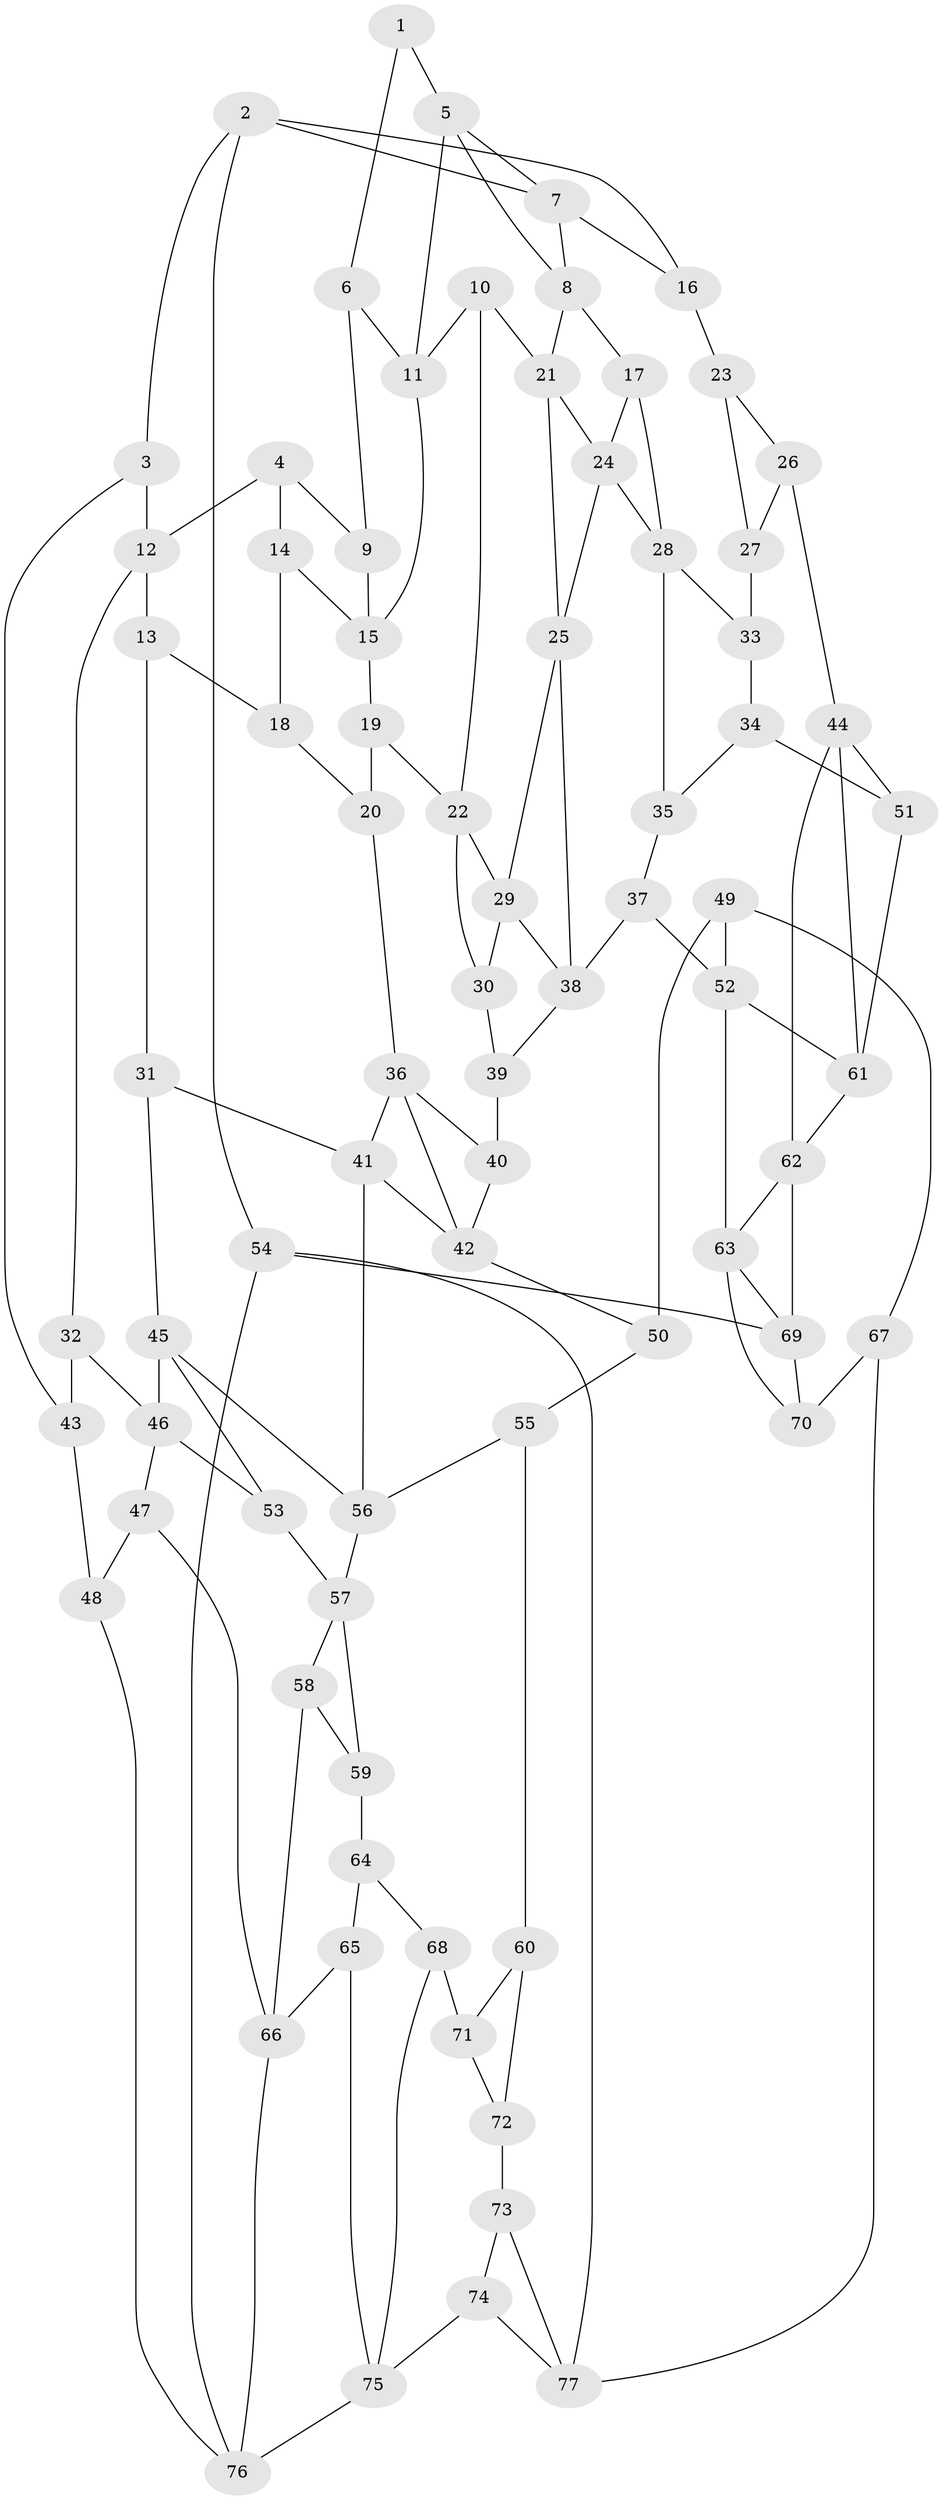 // original degree distribution, {3: 0.015625, 4: 0.2578125, 6: 0.2265625, 5: 0.5}
// Generated by graph-tools (version 1.1) at 2025/38/03/04/25 23:38:29]
// undirected, 77 vertices, 131 edges
graph export_dot {
  node [color=gray90,style=filled];
  1;
  2;
  3;
  4;
  5;
  6;
  7;
  8;
  9;
  10;
  11;
  12;
  13;
  14;
  15;
  16;
  17;
  18;
  19;
  20;
  21;
  22;
  23;
  24;
  25;
  26;
  27;
  28;
  29;
  30;
  31;
  32;
  33;
  34;
  35;
  36;
  37;
  38;
  39;
  40;
  41;
  42;
  43;
  44;
  45;
  46;
  47;
  48;
  49;
  50;
  51;
  52;
  53;
  54;
  55;
  56;
  57;
  58;
  59;
  60;
  61;
  62;
  63;
  64;
  65;
  66;
  67;
  68;
  69;
  70;
  71;
  72;
  73;
  74;
  75;
  76;
  77;
  1 -- 5 [weight=1.0];
  1 -- 6 [weight=1.0];
  2 -- 3 [weight=1.0];
  2 -- 7 [weight=1.0];
  2 -- 16 [weight=1.0];
  2 -- 54 [weight=1.0];
  3 -- 12 [weight=1.0];
  3 -- 43 [weight=1.0];
  4 -- 9 [weight=1.0];
  4 -- 12 [weight=1.0];
  4 -- 14 [weight=1.0];
  5 -- 7 [weight=1.0];
  5 -- 8 [weight=1.0];
  5 -- 11 [weight=1.0];
  6 -- 9 [weight=2.0];
  6 -- 11 [weight=1.0];
  7 -- 8 [weight=1.0];
  7 -- 16 [weight=1.0];
  8 -- 17 [weight=1.0];
  8 -- 21 [weight=1.0];
  9 -- 15 [weight=1.0];
  10 -- 11 [weight=1.0];
  10 -- 21 [weight=1.0];
  10 -- 22 [weight=1.0];
  11 -- 15 [weight=1.0];
  12 -- 13 [weight=1.0];
  12 -- 32 [weight=1.0];
  13 -- 18 [weight=1.0];
  13 -- 31 [weight=1.0];
  14 -- 15 [weight=1.0];
  14 -- 18 [weight=2.0];
  15 -- 19 [weight=1.0];
  16 -- 23 [weight=2.0];
  17 -- 24 [weight=1.0];
  17 -- 28 [weight=1.0];
  18 -- 20 [weight=1.0];
  19 -- 20 [weight=1.0];
  19 -- 22 [weight=1.0];
  20 -- 36 [weight=1.0];
  21 -- 24 [weight=1.0];
  21 -- 25 [weight=1.0];
  22 -- 29 [weight=1.0];
  22 -- 30 [weight=1.0];
  23 -- 26 [weight=1.0];
  23 -- 27 [weight=1.0];
  24 -- 25 [weight=1.0];
  24 -- 28 [weight=1.0];
  25 -- 29 [weight=1.0];
  25 -- 38 [weight=1.0];
  26 -- 27 [weight=1.0];
  26 -- 44 [weight=1.0];
  27 -- 33 [weight=2.0];
  28 -- 33 [weight=1.0];
  28 -- 35 [weight=1.0];
  29 -- 30 [weight=1.0];
  29 -- 38 [weight=1.0];
  30 -- 39 [weight=1.0];
  31 -- 41 [weight=1.0];
  31 -- 45 [weight=1.0];
  32 -- 43 [weight=2.0];
  32 -- 46 [weight=1.0];
  33 -- 34 [weight=1.0];
  34 -- 35 [weight=1.0];
  34 -- 51 [weight=2.0];
  35 -- 37 [weight=1.0];
  36 -- 40 [weight=1.0];
  36 -- 41 [weight=1.0];
  36 -- 42 [weight=1.0];
  37 -- 38 [weight=1.0];
  37 -- 52 [weight=1.0];
  38 -- 39 [weight=1.0];
  39 -- 40 [weight=2.0];
  40 -- 42 [weight=1.0];
  41 -- 42 [weight=1.0];
  41 -- 56 [weight=1.0];
  42 -- 50 [weight=1.0];
  43 -- 48 [weight=2.0];
  44 -- 51 [weight=1.0];
  44 -- 61 [weight=1.0];
  44 -- 62 [weight=1.0];
  45 -- 46 [weight=1.0];
  45 -- 53 [weight=1.0];
  45 -- 56 [weight=1.0];
  46 -- 47 [weight=1.0];
  46 -- 53 [weight=1.0];
  47 -- 48 [weight=1.0];
  47 -- 66 [weight=1.0];
  48 -- 76 [weight=1.0];
  49 -- 50 [weight=1.0];
  49 -- 52 [weight=1.0];
  49 -- 67 [weight=1.0];
  50 -- 55 [weight=1.0];
  51 -- 61 [weight=1.0];
  52 -- 61 [weight=1.0];
  52 -- 63 [weight=1.0];
  53 -- 57 [weight=1.0];
  54 -- 69 [weight=1.0];
  54 -- 76 [weight=1.0];
  54 -- 77 [weight=1.0];
  55 -- 56 [weight=1.0];
  55 -- 60 [weight=1.0];
  56 -- 57 [weight=1.0];
  57 -- 58 [weight=1.0];
  57 -- 59 [weight=1.0];
  58 -- 59 [weight=1.0];
  58 -- 66 [weight=1.0];
  59 -- 64 [weight=2.0];
  60 -- 71 [weight=1.0];
  60 -- 72 [weight=1.0];
  61 -- 62 [weight=1.0];
  62 -- 63 [weight=1.0];
  62 -- 69 [weight=1.0];
  63 -- 69 [weight=1.0];
  63 -- 70 [weight=1.0];
  64 -- 65 [weight=1.0];
  64 -- 68 [weight=1.0];
  65 -- 66 [weight=1.0];
  65 -- 75 [weight=1.0];
  66 -- 76 [weight=1.0];
  67 -- 70 [weight=2.0];
  67 -- 77 [weight=1.0];
  68 -- 71 [weight=2.0];
  68 -- 75 [weight=1.0];
  69 -- 70 [weight=1.0];
  71 -- 72 [weight=1.0];
  72 -- 73 [weight=2.0];
  73 -- 74 [weight=1.0];
  73 -- 77 [weight=1.0];
  74 -- 75 [weight=1.0];
  74 -- 77 [weight=1.0];
  75 -- 76 [weight=1.0];
}
